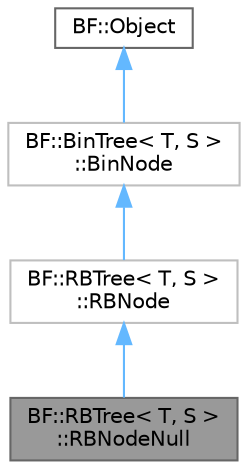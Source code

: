 digraph "BF::RBTree&lt; T, S &gt;::RBNodeNull"
{
 // LATEX_PDF_SIZE
  bgcolor="transparent";
  edge [fontname=Helvetica,fontsize=10,labelfontname=Helvetica,labelfontsize=10];
  node [fontname=Helvetica,fontsize=10,shape=box,height=0.2,width=0.4];
  Node1 [id="Node000001",label="BF::RBTree\< T, S \>\l::RBNodeNull",height=0.2,width=0.4,color="gray40", fillcolor="grey60", style="filled", fontcolor="black",tooltip=" "];
  Node2 -> Node1 [id="edge1_Node000001_Node000002",dir="back",color="steelblue1",style="solid",tooltip=" "];
  Node2 [id="Node000002",label="BF::RBTree\< T, S \>\l::RBNode",height=0.2,width=0.4,color="grey75", fillcolor="white", style="filled",URL="$d0/d46/classBF_1_1RBTree_1_1RBNode.html",tooltip=" "];
  Node3 -> Node2 [id="edge2_Node000002_Node000003",dir="back",color="steelblue1",style="solid",tooltip=" "];
  Node3 [id="Node000003",label="BF::BinTree\< T, S \>\l::BinNode",height=0.2,width=0.4,color="grey75", fillcolor="white", style="filled",URL="$d6/da4/classBF_1_1BinTree_1_1BinNode.html",tooltip=" "];
  Node4 -> Node3 [id="edge3_Node000003_Node000004",dir="back",color="steelblue1",style="solid",tooltip=" "];
  Node4 [id="Node000004",label="BF::Object",height=0.2,width=0.4,color="gray40", fillcolor="white", style="filled",URL="$d1/d3a/classBF_1_1Object.html",tooltip=" "];
}
